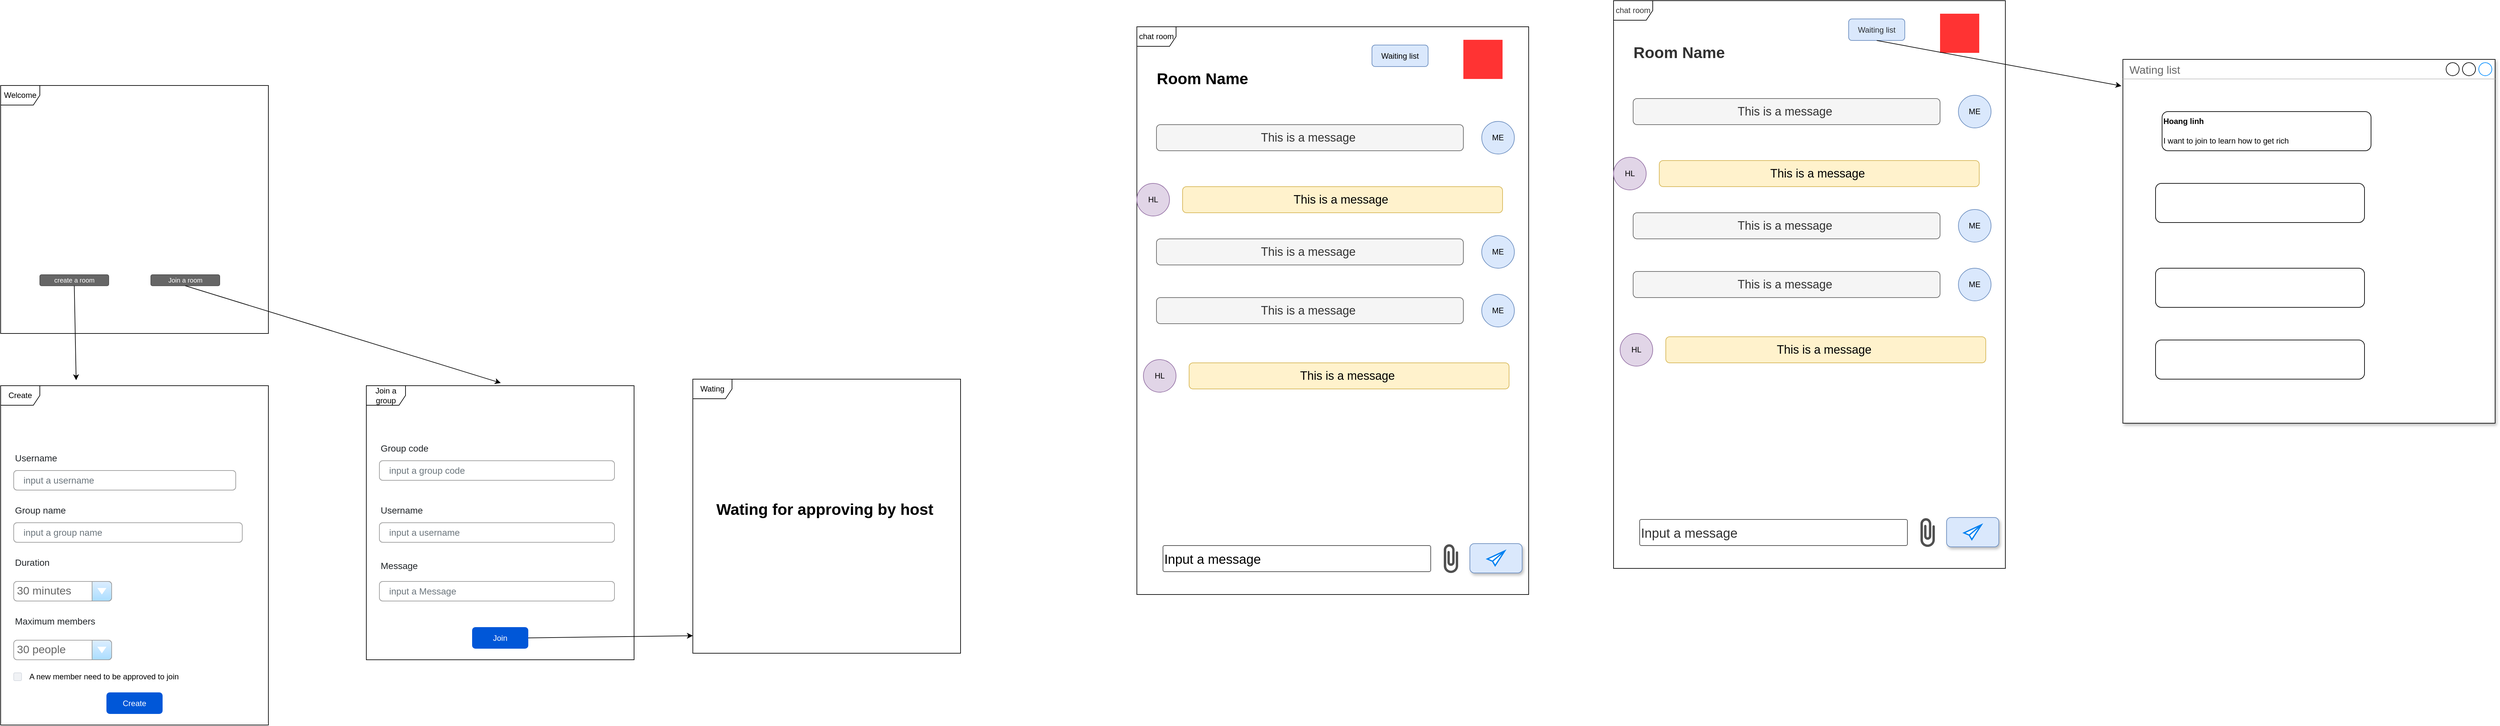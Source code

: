 <mxfile version="24.7.17">
  <diagram id="PzYZQuiGRQ9H5ZzBXcUX" name="Page-2">
    <mxGraphModel dx="2387" dy="1544" grid="0" gridSize="10" guides="1" tooltips="1" connect="1" arrows="1" fold="1" page="0" pageScale="1" pageWidth="850" pageHeight="1100" math="0" shadow="0">
      <root>
        <mxCell id="0" />
        <mxCell id="1" parent="0" />
        <mxCell id="j2yMQciIEG1WbHscZcJs-5" value="Welcome" style="shape=umlFrame;whiteSpace=wrap;html=1;pointerEvents=0;" parent="1" vertex="1">
          <mxGeometry x="100" y="140" width="410" height="380" as="geometry" />
        </mxCell>
        <mxCell id="j2yMQciIEG1WbHscZcJs-6" value="create a room" style="rounded=1;html=1;shadow=0;dashed=0;whiteSpace=wrap;fontSize=10;fillColor=#666666;align=center;strokeColor=#4D4D4D;fontColor=#ffffff;" parent="1" vertex="1">
          <mxGeometry x="160" y="430" width="105.5" height="16.88" as="geometry" />
        </mxCell>
        <mxCell id="j2yMQciIEG1WbHscZcJs-7" value="Join a room" style="rounded=1;html=1;shadow=0;dashed=0;whiteSpace=wrap;fontSize=10;fillColor=#666666;align=center;strokeColor=#4D4D4D;fontColor=#ffffff;" parent="1" vertex="1">
          <mxGeometry x="330" y="430" width="105.5" height="16.88" as="geometry" />
        </mxCell>
        <mxCell id="j2yMQciIEG1WbHscZcJs-13" value="Create" style="shape=umlFrame;whiteSpace=wrap;html=1;pointerEvents=0;" parent="1" vertex="1">
          <mxGeometry x="100" y="600" width="410" height="520" as="geometry" />
        </mxCell>
        <mxCell id="j2yMQciIEG1WbHscZcJs-15" value="" style="endArrow=classic;html=1;rounded=0;exitX=0.5;exitY=1;exitDx=0;exitDy=0;entryX=0.282;entryY=-0.016;entryDx=0;entryDy=0;entryPerimeter=0;" parent="1" source="j2yMQciIEG1WbHscZcJs-6" target="j2yMQciIEG1WbHscZcJs-13" edge="1">
          <mxGeometry width="50" height="50" relative="1" as="geometry">
            <mxPoint x="190" y="450" as="sourcePoint" />
            <mxPoint x="240" y="400" as="targetPoint" />
          </mxGeometry>
        </mxCell>
        <mxCell id="j2yMQciIEG1WbHscZcJs-24" value="" style="group" parent="1" vertex="1" connectable="0">
          <mxGeometry x="120" y="690" width="260" height="40" as="geometry" />
        </mxCell>
        <mxCell id="j2yMQciIEG1WbHscZcJs-20" value="Username" style="fillColor=none;strokeColor=none;align=left;fontSize=14;fontColor=#212529;" parent="j2yMQciIEG1WbHscZcJs-24" vertex="1">
          <mxGeometry width="260" height="40" as="geometry" />
        </mxCell>
        <mxCell id="j2yMQciIEG1WbHscZcJs-21" value="input a username" style="html=1;shadow=0;dashed=0;shape=mxgraph.bootstrap.rrect;rSize=5;fillColor=none;strokeColor=#999999;align=left;spacing=15;fontSize=14;fontColor=#6C767D;" parent="j2yMQciIEG1WbHscZcJs-24" vertex="1">
          <mxGeometry width="340" height="30" relative="1" as="geometry">
            <mxPoint y="40" as="offset" />
          </mxGeometry>
        </mxCell>
        <mxCell id="j2yMQciIEG1WbHscZcJs-22" value="Group name" style="fillColor=none;strokeColor=none;align=left;fontSize=14;fontColor=#212529;" parent="j2yMQciIEG1WbHscZcJs-24" vertex="1">
          <mxGeometry width="260" height="40" relative="1" as="geometry">
            <mxPoint y="80" as="offset" />
          </mxGeometry>
        </mxCell>
        <mxCell id="j2yMQciIEG1WbHscZcJs-23" value="input a group name" style="html=1;shadow=0;dashed=0;shape=mxgraph.bootstrap.rrect;rSize=5;fillColor=none;strokeColor=#999999;align=left;spacing=15;fontSize=14;fontColor=#6C767D;" parent="j2yMQciIEG1WbHscZcJs-24" vertex="1">
          <mxGeometry width="350" height="30" relative="1" as="geometry">
            <mxPoint y="120" as="offset" />
          </mxGeometry>
        </mxCell>
        <mxCell id="j2yMQciIEG1WbHscZcJs-27" value="Duration" style="fillColor=none;strokeColor=none;align=left;fontSize=14;fontColor=#212529;" parent="1" vertex="1">
          <mxGeometry x="120" y="850" width="260" height="40" as="geometry" />
        </mxCell>
        <mxCell id="j2yMQciIEG1WbHscZcJs-29" value="30 minutes" style="strokeWidth=1;shadow=0;dashed=0;align=center;html=1;shape=mxgraph.mockup.forms.comboBox;strokeColor=#999999;fillColor=#ddeeff;align=left;fillColor2=#aaddff;mainText=;fontColor=#666666;fontSize=17;spacingLeft=3;" parent="1" vertex="1">
          <mxGeometry x="120" y="900" width="150" height="30" as="geometry" />
        </mxCell>
        <mxCell id="j2yMQciIEG1WbHscZcJs-32" value="Maximum members" style="fillColor=none;strokeColor=none;align=left;fontSize=14;fontColor=#212529;" parent="1" vertex="1">
          <mxGeometry x="120" y="940" width="260" height="40" as="geometry" />
        </mxCell>
        <mxCell id="j2yMQciIEG1WbHscZcJs-34" value="30 people&amp;nbsp;" style="strokeWidth=1;shadow=0;dashed=0;align=center;html=1;shape=mxgraph.mockup.forms.comboBox;strokeColor=#999999;fillColor=#ddeeff;align=left;fillColor2=#aaddff;mainText=;fontColor=#666666;fontSize=17;spacingLeft=3;" parent="1" vertex="1">
          <mxGeometry x="120" y="990" width="150" height="30" as="geometry" />
        </mxCell>
        <mxCell id="j2yMQciIEG1WbHscZcJs-35" value="Create" style="rounded=1;fillColor=#0057D8;strokeColor=none;html=1;whiteSpace=wrap;fontColor=#ffffff;align=center;verticalAlign=middle;fontStyle=0;fontSize=12;sketch=0;" parent="1" vertex="1">
          <mxGeometry x="262" y="1070" width="86" height="33" as="geometry" />
        </mxCell>
        <mxCell id="j2yMQciIEG1WbHscZcJs-36" value="A new member need to be approved to join" style="rounded=1;fillColor=#F0F2F5;strokeColor=#D8DCE3;align=left;verticalAlign=middle;fontStyle=0;fontSize=12;labelPosition=right;verticalLabelPosition=middle;spacingLeft=10;html=1;shadow=0;dashed=0" parent="1" vertex="1">
          <mxGeometry x="120" y="1040" width="12" height="12" as="geometry" />
        </mxCell>
        <mxCell id="j2yMQciIEG1WbHscZcJs-38" value="Join a group" style="shape=umlFrame;whiteSpace=wrap;html=1;pointerEvents=0;" parent="1" vertex="1">
          <mxGeometry x="660" y="600" width="410" height="420" as="geometry" />
        </mxCell>
        <mxCell id="j2yMQciIEG1WbHscZcJs-39" value="" style="endArrow=classic;html=1;rounded=0;exitX=0.5;exitY=1;exitDx=0;exitDy=0;entryX=0.502;entryY=-0.01;entryDx=0;entryDy=0;entryPerimeter=0;" parent="1" source="j2yMQciIEG1WbHscZcJs-7" target="j2yMQciIEG1WbHscZcJs-38" edge="1">
          <mxGeometry width="50" height="50" relative="1" as="geometry">
            <mxPoint x="830" y="420" as="sourcePoint" />
            <mxPoint x="880" y="370" as="targetPoint" />
          </mxGeometry>
        </mxCell>
        <mxCell id="j2yMQciIEG1WbHscZcJs-42" value="Group code" style="fillColor=none;strokeColor=none;align=left;fontSize=14;fontColor=#212529;" parent="1" vertex="1">
          <mxGeometry x="680" y="675" width="260" height="40" as="geometry" />
        </mxCell>
        <mxCell id="j2yMQciIEG1WbHscZcJs-43" value="input a group code" style="html=1;shadow=0;dashed=0;shape=mxgraph.bootstrap.rrect;rSize=5;fillColor=none;strokeColor=#999999;align=left;spacing=15;fontSize=14;fontColor=#6C767D;" parent="1" vertex="1">
          <mxGeometry x="680" y="715" width="360" height="30" as="geometry" />
        </mxCell>
        <mxCell id="j2yMQciIEG1WbHscZcJs-44" value="Join" style="rounded=1;fillColor=#0057D8;strokeColor=none;html=1;whiteSpace=wrap;fontColor=#ffffff;align=center;verticalAlign=middle;fontStyle=0;fontSize=12;sketch=0;" parent="1" vertex="1">
          <mxGeometry x="822" y="970" width="86" height="33" as="geometry" />
        </mxCell>
        <mxCell id="j2yMQciIEG1WbHscZcJs-46" value="Username" style="fillColor=none;strokeColor=none;align=left;fontSize=14;fontColor=#212529;" parent="1" vertex="1">
          <mxGeometry x="680" y="770" width="260" height="40" as="geometry" />
        </mxCell>
        <mxCell id="j2yMQciIEG1WbHscZcJs-48" value="input a username" style="html=1;shadow=0;dashed=0;shape=mxgraph.bootstrap.rrect;rSize=5;fillColor=none;strokeColor=#999999;align=left;spacing=15;fontSize=14;fontColor=#6C767D;" parent="1" vertex="1">
          <mxGeometry x="680" y="810" width="360" height="30" as="geometry" />
        </mxCell>
        <mxCell id="j2yMQciIEG1WbHscZcJs-50" value="Message" style="fillColor=none;strokeColor=none;align=left;fontSize=14;fontColor=#212529;" parent="1" vertex="1">
          <mxGeometry x="680" y="860" width="360" height="30" as="geometry" />
        </mxCell>
        <mxCell id="j2yMQciIEG1WbHscZcJs-51" value="input a Message" style="html=1;shadow=0;dashed=0;shape=mxgraph.bootstrap.rrect;rSize=5;fillColor=none;strokeColor=#999999;align=left;spacing=15;fontSize=14;fontColor=#6C767D;" parent="1" vertex="1">
          <mxGeometry x="680" y="900" width="360" height="30" as="geometry" />
        </mxCell>
        <mxCell id="j2yMQciIEG1WbHscZcJs-52" value="Wating" style="shape=umlFrame;whiteSpace=wrap;html=1;pointerEvents=0;" parent="1" vertex="1">
          <mxGeometry x="1160" y="590" width="410" height="420" as="geometry" />
        </mxCell>
        <mxCell id="j2yMQciIEG1WbHscZcJs-53" value="" style="endArrow=classic;html=1;rounded=0;exitX=1;exitY=0.5;exitDx=0;exitDy=0;entryX=0;entryY=0.936;entryDx=0;entryDy=0;entryPerimeter=0;" parent="1" source="j2yMQciIEG1WbHscZcJs-44" target="j2yMQciIEG1WbHscZcJs-52" edge="1">
          <mxGeometry width="50" height="50" relative="1" as="geometry">
            <mxPoint x="1150" y="1000" as="sourcePoint" />
            <mxPoint x="1200" y="950" as="targetPoint" />
          </mxGeometry>
        </mxCell>
        <mxCell id="j2yMQciIEG1WbHscZcJs-54" value="Wating for approving by host&amp;nbsp;" style="text;strokeColor=none;fillColor=none;html=1;fontSize=24;fontStyle=1;verticalAlign=middle;align=center;" parent="1" vertex="1">
          <mxGeometry x="1315" y="770" width="100" height="40" as="geometry" />
        </mxCell>
        <mxCell id="j2yMQciIEG1WbHscZcJs-55" value="chat room" style="shape=umlFrame;whiteSpace=wrap;html=1;pointerEvents=0;" parent="1" vertex="1">
          <mxGeometry x="1840" y="50" width="600" height="870" as="geometry" />
        </mxCell>
        <mxCell id="j2yMQciIEG1WbHscZcJs-56" value="Room Name" style="text;strokeColor=none;fillColor=none;html=1;fontSize=24;fontStyle=1;verticalAlign=middle;align=center;" parent="1" vertex="1">
          <mxGeometry x="1890" y="110" width="100" height="40" as="geometry" />
        </mxCell>
        <mxCell id="j2yMQciIEG1WbHscZcJs-66" value="" style="group" parent="1" vertex="1" connectable="0">
          <mxGeometry x="1870" y="195" width="550" height="50" as="geometry" />
        </mxCell>
        <mxCell id="j2yMQciIEG1WbHscZcJs-60" value="This is a message&amp;nbsp;" style="rounded=1;whiteSpace=wrap;html=1;fontSize=18;fillColor=#f5f5f5;fontColor=#333333;strokeColor=#666666;" parent="j2yMQciIEG1WbHscZcJs-66" vertex="1">
          <mxGeometry y="5" width="470" height="40" as="geometry" />
        </mxCell>
        <mxCell id="j2yMQciIEG1WbHscZcJs-61" value="ME" style="ellipse;whiteSpace=wrap;html=1;aspect=fixed;fillColor=#dae8fc;strokeColor=#6c8ebf;" parent="j2yMQciIEG1WbHscZcJs-66" vertex="1">
          <mxGeometry x="498.113" width="50" height="50" as="geometry" />
        </mxCell>
        <mxCell id="j2yMQciIEG1WbHscZcJs-67" value="" style="group" parent="1" vertex="1" connectable="0">
          <mxGeometry x="1840" y="290" width="560" height="50" as="geometry" />
        </mxCell>
        <mxCell id="j2yMQciIEG1WbHscZcJs-62" value="This is a message&amp;nbsp;" style="rounded=1;whiteSpace=wrap;html=1;fontSize=18;fillColor=#fff2cc;strokeColor=#d6b656;" parent="j2yMQciIEG1WbHscZcJs-67" vertex="1">
          <mxGeometry x="70" y="5" width="490" height="40" as="geometry" />
        </mxCell>
        <mxCell id="j2yMQciIEG1WbHscZcJs-65" value="HL" style="ellipse;whiteSpace=wrap;html=1;aspect=fixed;fillColor=#e1d5e7;strokeColor=#9673a6;" parent="j2yMQciIEG1WbHscZcJs-67" vertex="1">
          <mxGeometry width="50" height="50" as="geometry" />
        </mxCell>
        <mxCell id="j2yMQciIEG1WbHscZcJs-68" value="" style="group" parent="1" vertex="1" connectable="0">
          <mxGeometry x="1870" y="370" width="550" height="50" as="geometry" />
        </mxCell>
        <mxCell id="j2yMQciIEG1WbHscZcJs-69" value="This is a message&amp;nbsp;" style="rounded=1;whiteSpace=wrap;html=1;fontSize=18;fillColor=#f5f5f5;fontColor=#333333;strokeColor=#666666;" parent="j2yMQciIEG1WbHscZcJs-68" vertex="1">
          <mxGeometry y="5" width="470" height="40" as="geometry" />
        </mxCell>
        <mxCell id="j2yMQciIEG1WbHscZcJs-70" value="ME" style="ellipse;whiteSpace=wrap;html=1;aspect=fixed;fillColor=#dae8fc;strokeColor=#6c8ebf;" parent="j2yMQciIEG1WbHscZcJs-68" vertex="1">
          <mxGeometry x="498.113" width="50" height="50" as="geometry" />
        </mxCell>
        <mxCell id="j2yMQciIEG1WbHscZcJs-71" value="" style="group" parent="1" vertex="1" connectable="0">
          <mxGeometry x="1870" y="460" width="550" height="50" as="geometry" />
        </mxCell>
        <mxCell id="j2yMQciIEG1WbHscZcJs-72" value="This is a message&amp;nbsp;" style="rounded=1;whiteSpace=wrap;html=1;fontSize=18;fillColor=#f5f5f5;fontColor=#333333;strokeColor=#666666;" parent="j2yMQciIEG1WbHscZcJs-71" vertex="1">
          <mxGeometry y="5" width="470" height="40" as="geometry" />
        </mxCell>
        <mxCell id="j2yMQciIEG1WbHscZcJs-73" value="ME" style="ellipse;whiteSpace=wrap;html=1;aspect=fixed;fillColor=#dae8fc;strokeColor=#6c8ebf;" parent="j2yMQciIEG1WbHscZcJs-71" vertex="1">
          <mxGeometry x="498.113" width="50" height="50" as="geometry" />
        </mxCell>
        <mxCell id="j2yMQciIEG1WbHscZcJs-77" value="" style="group" parent="1" vertex="1" connectable="0">
          <mxGeometry x="1850" y="560" width="560" height="50" as="geometry" />
        </mxCell>
        <mxCell id="j2yMQciIEG1WbHscZcJs-78" value="This is a message&amp;nbsp;" style="rounded=1;whiteSpace=wrap;html=1;fontSize=18;fillColor=#fff2cc;strokeColor=#d6b656;" parent="j2yMQciIEG1WbHscZcJs-77" vertex="1">
          <mxGeometry x="70" y="5" width="490" height="40" as="geometry" />
        </mxCell>
        <mxCell id="j2yMQciIEG1WbHscZcJs-79" value="HL" style="ellipse;whiteSpace=wrap;html=1;aspect=fixed;fillColor=#e1d5e7;strokeColor=#9673a6;" parent="j2yMQciIEG1WbHscZcJs-77" vertex="1">
          <mxGeometry width="50" height="50" as="geometry" />
        </mxCell>
        <mxCell id="j2yMQciIEG1WbHscZcJs-80" value="Input a message" style="strokeWidth=1;html=1;shadow=0;dashed=0;shape=mxgraph.ios.iTextInput;strokeColor=#444444;buttonText=;fontSize=20;whiteSpace=wrap;align=left;" parent="1" vertex="1">
          <mxGeometry x="1880" y="845" width="410" height="40" as="geometry" />
        </mxCell>
        <mxCell id="j2yMQciIEG1WbHscZcJs-83" value="" style="group;fillColor=#dae8fc;strokeColor=#6c8ebf;rounded=1;shadow=1;" parent="1" vertex="1" connectable="0">
          <mxGeometry x="2350" y="842" width="80" height="45" as="geometry" />
        </mxCell>
        <mxCell id="j2yMQciIEG1WbHscZcJs-81" value="" style="html=1;verticalLabelPosition=bottom;align=center;labelBackgroundColor=#ffffff;verticalAlign=top;strokeWidth=2;strokeColor=#0080F0;shadow=0;dashed=0;shape=mxgraph.ios7.icons.pointer;" parent="j2yMQciIEG1WbHscZcJs-83" vertex="1">
          <mxGeometry x="26.667" y="11.25" width="26.667" height="22.5" as="geometry" />
        </mxCell>
        <mxCell id="j2yMQciIEG1WbHscZcJs-84" value="" style="sketch=0;pointerEvents=1;shadow=0;dashed=0;html=1;strokeColor=none;fillColor=#505050;labelPosition=center;verticalLabelPosition=bottom;verticalAlign=top;outlineConnect=0;align=center;shape=mxgraph.office.concepts.attachment;" parent="1" vertex="1">
          <mxGeometry x="2310" y="843" width="22" height="44" as="geometry" />
        </mxCell>
        <mxCell id="j2yMQciIEG1WbHscZcJs-86" value="" style="shape=image;html=1;verticalAlign=top;verticalLabelPosition=bottom;labelBackgroundColor=#ffffff;imageAspect=0;aspect=fixed;image=https://cdn3.iconfinder.com/data/icons/user-interface-169/32/logout-128.png;imageBackground=#FF3333;" parent="1" vertex="1">
          <mxGeometry x="2340" y="70" width="60" height="60" as="geometry" />
        </mxCell>
        <mxCell id="j2yMQciIEG1WbHscZcJs-87" value="Waiting list" style="rounded=1;fillColor=#dae8fc;strokeColor=#6c8ebf;html=1;whiteSpace=wrap;align=center;verticalAlign=middle;fontStyle=0;fontSize=12;sketch=0;" parent="1" vertex="1">
          <mxGeometry x="2200" y="78" width="86" height="33" as="geometry" />
        </mxCell>
        <mxCell id="j2yMQciIEG1WbHscZcJs-138" value="" style="group" parent="1" vertex="1" connectable="0">
          <mxGeometry x="2570" y="10" width="600" height="870" as="geometry" />
        </mxCell>
        <mxCell id="j2yMQciIEG1WbHscZcJs-112" value="chat room" style="shape=umlFrame;whiteSpace=wrap;html=1;pointerEvents=0;textOpacity=80;" parent="j2yMQciIEG1WbHscZcJs-138" vertex="1">
          <mxGeometry width="600" height="870" as="geometry" />
        </mxCell>
        <mxCell id="j2yMQciIEG1WbHscZcJs-117" value="" style="group;textOpacity=80;" parent="j2yMQciIEG1WbHscZcJs-138" vertex="1" connectable="0">
          <mxGeometry y="240" width="560" height="50" as="geometry" />
        </mxCell>
        <mxCell id="j2yMQciIEG1WbHscZcJs-118" value="This is a message&amp;nbsp;" style="rounded=1;whiteSpace=wrap;html=1;fontSize=18;fillColor=#fff2cc;strokeColor=#d6b656;" parent="j2yMQciIEG1WbHscZcJs-117" vertex="1">
          <mxGeometry x="70" y="5" width="490" height="40" as="geometry" />
        </mxCell>
        <mxCell id="j2yMQciIEG1WbHscZcJs-119" value="HL" style="ellipse;whiteSpace=wrap;html=1;aspect=fixed;fillColor=#e1d5e7;strokeColor=#9673a6;" parent="j2yMQciIEG1WbHscZcJs-117" vertex="1">
          <mxGeometry width="50" height="50" as="geometry" />
        </mxCell>
        <mxCell id="j2yMQciIEG1WbHscZcJs-123" value="" style="group;textOpacity=80;" parent="j2yMQciIEG1WbHscZcJs-138" vertex="1" connectable="0">
          <mxGeometry x="30" y="410" width="550" height="50" as="geometry" />
        </mxCell>
        <mxCell id="j2yMQciIEG1WbHscZcJs-124" value="This is a message&amp;nbsp;" style="rounded=1;whiteSpace=wrap;html=1;fontSize=18;fillColor=#f5f5f5;fontColor=#333333;strokeColor=#666666;" parent="j2yMQciIEG1WbHscZcJs-123" vertex="1">
          <mxGeometry y="5" width="470" height="40" as="geometry" />
        </mxCell>
        <mxCell id="j2yMQciIEG1WbHscZcJs-125" value="ME" style="ellipse;whiteSpace=wrap;html=1;aspect=fixed;fillColor=#dae8fc;strokeColor=#6c8ebf;" parent="j2yMQciIEG1WbHscZcJs-123" vertex="1">
          <mxGeometry x="498.113" width="50" height="50" as="geometry" />
        </mxCell>
        <mxCell id="j2yMQciIEG1WbHscZcJs-120" value="" style="group;textOpacity=80;" parent="j2yMQciIEG1WbHscZcJs-138" vertex="1" connectable="0">
          <mxGeometry x="30" y="320" width="550" height="330" as="geometry" />
        </mxCell>
        <mxCell id="j2yMQciIEG1WbHscZcJs-121" value="This is a message&amp;nbsp;" style="rounded=1;whiteSpace=wrap;html=1;fontSize=18;fillColor=#f5f5f5;fontColor=#333333;strokeColor=#666666;" parent="j2yMQciIEG1WbHscZcJs-120" vertex="1">
          <mxGeometry y="5" width="470" height="40" as="geometry" />
        </mxCell>
        <mxCell id="j2yMQciIEG1WbHscZcJs-122" value="ME" style="ellipse;whiteSpace=wrap;html=1;aspect=fixed;fillColor=#dae8fc;strokeColor=#6c8ebf;" parent="j2yMQciIEG1WbHscZcJs-120" vertex="1">
          <mxGeometry x="498.113" width="50" height="50" as="geometry" />
        </mxCell>
        <mxCell id="j2yMQciIEG1WbHscZcJs-113" value="Room Name" style="text;strokeColor=none;fillColor=none;html=1;fontSize=24;fontStyle=1;verticalAlign=middle;align=center;textOpacity=80;" parent="j2yMQciIEG1WbHscZcJs-138" vertex="1">
          <mxGeometry x="50" y="60" width="100" height="40" as="geometry" />
        </mxCell>
        <mxCell id="j2yMQciIEG1WbHscZcJs-114" value="" style="group;textOpacity=80;" parent="j2yMQciIEG1WbHscZcJs-138" vertex="1" connectable="0">
          <mxGeometry x="30" y="145" width="570" height="365" as="geometry" />
        </mxCell>
        <mxCell id="j2yMQciIEG1WbHscZcJs-115" value="This is a message&amp;nbsp;" style="rounded=1;whiteSpace=wrap;html=1;fontSize=18;fillColor=#f5f5f5;fontColor=#333333;strokeColor=#666666;" parent="j2yMQciIEG1WbHscZcJs-114" vertex="1">
          <mxGeometry y="5" width="470" height="40" as="geometry" />
        </mxCell>
        <mxCell id="j2yMQciIEG1WbHscZcJs-116" value="ME" style="ellipse;whiteSpace=wrap;html=1;aspect=fixed;fillColor=#dae8fc;strokeColor=#6c8ebf;" parent="j2yMQciIEG1WbHscZcJs-114" vertex="1">
          <mxGeometry x="498.113" width="50" height="50" as="geometry" />
        </mxCell>
        <mxCell id="j2yMQciIEG1WbHscZcJs-126" value="" style="group;textOpacity=80;" parent="j2yMQciIEG1WbHscZcJs-138" vertex="1" connectable="0">
          <mxGeometry x="10" y="510" width="560" height="50" as="geometry" />
        </mxCell>
        <mxCell id="j2yMQciIEG1WbHscZcJs-127" value="This is a message&amp;nbsp;" style="rounded=1;whiteSpace=wrap;html=1;fontSize=18;fillColor=#fff2cc;strokeColor=#d6b656;" parent="j2yMQciIEG1WbHscZcJs-126" vertex="1">
          <mxGeometry x="70" y="5" width="490" height="40" as="geometry" />
        </mxCell>
        <mxCell id="j2yMQciIEG1WbHscZcJs-128" value="HL" style="ellipse;whiteSpace=wrap;html=1;aspect=fixed;fillColor=#e1d5e7;strokeColor=#9673a6;" parent="j2yMQciIEG1WbHscZcJs-126" vertex="1">
          <mxGeometry width="50" height="50" as="geometry" />
        </mxCell>
        <mxCell id="j2yMQciIEG1WbHscZcJs-129" value="Input a message" style="strokeWidth=1;html=1;shadow=0;dashed=0;shape=mxgraph.ios.iTextInput;strokeColor=#444444;buttonText=;fontSize=20;whiteSpace=wrap;align=left;textOpacity=80;" parent="j2yMQciIEG1WbHscZcJs-138" vertex="1">
          <mxGeometry x="40" y="795" width="410" height="40" as="geometry" />
        </mxCell>
        <mxCell id="j2yMQciIEG1WbHscZcJs-130" value="" style="group;fillColor=#dae8fc;strokeColor=#6c8ebf;rounded=1;shadow=1;textOpacity=80;" parent="j2yMQciIEG1WbHscZcJs-138" vertex="1" connectable="0">
          <mxGeometry x="510" y="792" width="80" height="45" as="geometry" />
        </mxCell>
        <mxCell id="j2yMQciIEG1WbHscZcJs-131" value="" style="html=1;verticalLabelPosition=bottom;align=center;labelBackgroundColor=#ffffff;verticalAlign=top;strokeWidth=2;strokeColor=#0080F0;shadow=0;dashed=0;shape=mxgraph.ios7.icons.pointer;" parent="j2yMQciIEG1WbHscZcJs-130" vertex="1">
          <mxGeometry x="26.667" y="11.25" width="26.667" height="22.5" as="geometry" />
        </mxCell>
        <mxCell id="j2yMQciIEG1WbHscZcJs-132" value="" style="sketch=0;pointerEvents=1;shadow=0;dashed=0;html=1;strokeColor=none;fillColor=#505050;labelPosition=center;verticalLabelPosition=bottom;verticalAlign=top;outlineConnect=0;align=center;shape=mxgraph.office.concepts.attachment;textOpacity=80;" parent="j2yMQciIEG1WbHscZcJs-138" vertex="1">
          <mxGeometry x="470" y="793" width="22" height="44" as="geometry" />
        </mxCell>
        <mxCell id="j2yMQciIEG1WbHscZcJs-133" value="" style="shape=image;html=1;verticalAlign=top;verticalLabelPosition=bottom;labelBackgroundColor=#ffffff;imageAspect=0;aspect=fixed;image=https://cdn3.iconfinder.com/data/icons/user-interface-169/32/logout-128.png;imageBackground=#FF3333;textOpacity=80;" parent="j2yMQciIEG1WbHscZcJs-138" vertex="1">
          <mxGeometry x="500" y="20" width="60" height="60" as="geometry" />
        </mxCell>
        <mxCell id="j2yMQciIEG1WbHscZcJs-134" value="Waiting list" style="rounded=1;fillColor=#dae8fc;strokeColor=#6c8ebf;html=1;whiteSpace=wrap;align=center;verticalAlign=middle;fontStyle=0;fontSize=12;sketch=0;textOpacity=80;" parent="j2yMQciIEG1WbHscZcJs-138" vertex="1">
          <mxGeometry x="360" y="28" width="86" height="33" as="geometry" />
        </mxCell>
        <mxCell id="j2yMQciIEG1WbHscZcJs-137" value="Wating list" style="strokeWidth=1;shadow=1;dashed=0;align=center;html=1;shape=mxgraph.mockup.containers.window;align=left;verticalAlign=top;spacingLeft=8;strokeColor2=#008cff;strokeColor3=#c4c4c4;fontColor=#666666;mainText=;fontSize=17;labelBackgroundColor=none;whiteSpace=wrap;" parent="1" vertex="1">
          <mxGeometry x="3350" y="100" width="570" height="557.5" as="geometry" />
        </mxCell>
        <mxCell id="j2yMQciIEG1WbHscZcJs-148" value="" style="group" parent="1" vertex="1" connectable="0">
          <mxGeometry x="3410" y="180" width="320" height="60" as="geometry" />
        </mxCell>
        <mxCell id="j2yMQciIEG1WbHscZcJs-140" value="" style="rounded=1;whiteSpace=wrap;html=1;" parent="j2yMQciIEG1WbHscZcJs-148" vertex="1">
          <mxGeometry width="320" height="60" as="geometry" />
        </mxCell>
        <mxCell id="j2yMQciIEG1WbHscZcJs-146" value="Hoang linh" style="text;html=1;align=left;verticalAlign=middle;whiteSpace=wrap;rounded=0;fontStyle=1" parent="j2yMQciIEG1WbHscZcJs-148" vertex="1">
          <mxGeometry width="110" height="30" as="geometry" />
        </mxCell>
        <mxCell id="j2yMQciIEG1WbHscZcJs-147" value="&lt;span style=&quot;font-weight: normal;&quot;&gt;I want to join to learn how to get rich&lt;/span&gt;" style="text;html=1;align=left;verticalAlign=middle;whiteSpace=wrap;rounded=0;fontStyle=1" parent="j2yMQciIEG1WbHscZcJs-148" vertex="1">
          <mxGeometry y="30" width="310" height="30" as="geometry" />
        </mxCell>
        <mxCell id="j2yMQciIEG1WbHscZcJs-149" value="" style="group" parent="1" vertex="1" connectable="0">
          <mxGeometry x="3750" y="180" width="140" height="60" as="geometry" />
        </mxCell>
        <mxCell id="j2yMQciIEG1WbHscZcJs-143" value="" style="shape=image;html=1;verticalAlign=top;verticalLabelPosition=bottom;labelBackgroundColor=#ffffff;imageAspect=0;aspect=fixed;image=https://cdn4.iconfinder.com/data/icons/essentials-72/24/040_-_Tick-128.png" parent="j2yMQciIEG1WbHscZcJs-149" vertex="1">
          <mxGeometry y="2" width="58" height="58" as="geometry" />
        </mxCell>
        <mxCell id="j2yMQciIEG1WbHscZcJs-145" value="" style="shape=image;html=1;verticalAlign=top;verticalLabelPosition=bottom;labelBackgroundColor=#ffffff;imageAspect=0;aspect=fixed;image=https://cdn1.iconfinder.com/data/icons/CrystalClear/128x128/actions/exit.png" parent="j2yMQciIEG1WbHscZcJs-149" vertex="1">
          <mxGeometry x="80" width="60" height="60" as="geometry" />
        </mxCell>
        <mxCell id="j2yMQciIEG1WbHscZcJs-150" value="" style="rounded=1;whiteSpace=wrap;html=1;" parent="1" vertex="1">
          <mxGeometry x="3400" y="290" width="320" height="60" as="geometry" />
        </mxCell>
        <mxCell id="j2yMQciIEG1WbHscZcJs-151" value="" style="group" parent="1" vertex="1" connectable="0">
          <mxGeometry x="3750" y="290" width="140" height="60" as="geometry" />
        </mxCell>
        <mxCell id="j2yMQciIEG1WbHscZcJs-152" value="" style="shape=image;html=1;verticalAlign=top;verticalLabelPosition=bottom;labelBackgroundColor=#ffffff;imageAspect=0;aspect=fixed;image=https://cdn4.iconfinder.com/data/icons/essentials-72/24/040_-_Tick-128.png" parent="j2yMQciIEG1WbHscZcJs-151" vertex="1">
          <mxGeometry y="2" width="58" height="58" as="geometry" />
        </mxCell>
        <mxCell id="j2yMQciIEG1WbHscZcJs-153" value="" style="shape=image;html=1;verticalAlign=top;verticalLabelPosition=bottom;labelBackgroundColor=#ffffff;imageAspect=0;aspect=fixed;image=https://cdn1.iconfinder.com/data/icons/CrystalClear/128x128/actions/exit.png" parent="j2yMQciIEG1WbHscZcJs-151" vertex="1">
          <mxGeometry x="80" width="60" height="60" as="geometry" />
        </mxCell>
        <mxCell id="j2yMQciIEG1WbHscZcJs-154" value="" style="rounded=1;whiteSpace=wrap;html=1;" parent="1" vertex="1">
          <mxGeometry x="3400" y="420" width="320" height="60" as="geometry" />
        </mxCell>
        <mxCell id="j2yMQciIEG1WbHscZcJs-155" value="" style="group" parent="1" vertex="1" connectable="0">
          <mxGeometry x="3750" y="420" width="140" height="60" as="geometry" />
        </mxCell>
        <mxCell id="j2yMQciIEG1WbHscZcJs-156" value="" style="shape=image;html=1;verticalAlign=top;verticalLabelPosition=bottom;labelBackgroundColor=#ffffff;imageAspect=0;aspect=fixed;image=https://cdn4.iconfinder.com/data/icons/essentials-72/24/040_-_Tick-128.png" parent="j2yMQciIEG1WbHscZcJs-155" vertex="1">
          <mxGeometry y="2" width="58" height="58" as="geometry" />
        </mxCell>
        <mxCell id="j2yMQciIEG1WbHscZcJs-157" value="" style="shape=image;html=1;verticalAlign=top;verticalLabelPosition=bottom;labelBackgroundColor=#ffffff;imageAspect=0;aspect=fixed;image=https://cdn1.iconfinder.com/data/icons/CrystalClear/128x128/actions/exit.png" parent="j2yMQciIEG1WbHscZcJs-155" vertex="1">
          <mxGeometry x="80" width="60" height="60" as="geometry" />
        </mxCell>
        <mxCell id="j2yMQciIEG1WbHscZcJs-158" value="" style="rounded=1;whiteSpace=wrap;html=1;" parent="1" vertex="1">
          <mxGeometry x="3400" y="530" width="320" height="60" as="geometry" />
        </mxCell>
        <mxCell id="j2yMQciIEG1WbHscZcJs-159" value="" style="group" parent="1" vertex="1" connectable="0">
          <mxGeometry x="3750" y="530" width="140" height="60" as="geometry" />
        </mxCell>
        <mxCell id="j2yMQciIEG1WbHscZcJs-160" value="" style="shape=image;html=1;verticalAlign=top;verticalLabelPosition=bottom;labelBackgroundColor=#ffffff;imageAspect=0;aspect=fixed;image=https://cdn4.iconfinder.com/data/icons/essentials-72/24/040_-_Tick-128.png" parent="j2yMQciIEG1WbHscZcJs-159" vertex="1">
          <mxGeometry y="2" width="58" height="58" as="geometry" />
        </mxCell>
        <mxCell id="j2yMQciIEG1WbHscZcJs-161" value="" style="shape=image;html=1;verticalAlign=top;verticalLabelPosition=bottom;labelBackgroundColor=#ffffff;imageAspect=0;aspect=fixed;image=https://cdn1.iconfinder.com/data/icons/CrystalClear/128x128/actions/exit.png" parent="j2yMQciIEG1WbHscZcJs-159" vertex="1">
          <mxGeometry x="80" width="60" height="60" as="geometry" />
        </mxCell>
        <mxCell id="j2yMQciIEG1WbHscZcJs-162" value="" style="endArrow=classic;html=1;rounded=0;exitX=0.5;exitY=1;exitDx=0;exitDy=0;entryX=-0.004;entryY=0.073;entryDx=0;entryDy=0;entryPerimeter=0;" parent="1" source="j2yMQciIEG1WbHscZcJs-134" target="j2yMQciIEG1WbHscZcJs-137" edge="1">
          <mxGeometry width="50" height="50" relative="1" as="geometry">
            <mxPoint x="3200" y="160" as="sourcePoint" />
            <mxPoint x="3250" y="110" as="targetPoint" />
          </mxGeometry>
        </mxCell>
      </root>
    </mxGraphModel>
  </diagram>
</mxfile>
